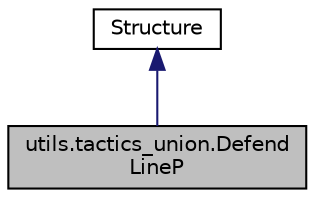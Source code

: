 digraph "utils.tactics_union.DefendLineP"
{
 // INTERACTIVE_SVG=YES
  edge [fontname="Helvetica",fontsize="10",labelfontname="Helvetica",labelfontsize="10"];
  node [fontname="Helvetica",fontsize="10",shape=record];
  Node1 [label="utils.tactics_union.Defend\lLineP",height=0.2,width=0.4,color="black", fillcolor="grey75", style="filled", fontcolor="black"];
  Node2 -> Node1 [dir="back",color="midnightblue",fontsize="10",style="solid",fontname="Helvetica"];
  Node2 [label="Structure",height=0.2,width=0.4,color="black", fillcolor="white", style="filled",URL="$d3/d0e/class_structure.html"];
}
